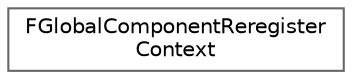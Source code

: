 digraph "Graphical Class Hierarchy"
{
 // INTERACTIVE_SVG=YES
 // LATEX_PDF_SIZE
  bgcolor="transparent";
  edge [fontname=Helvetica,fontsize=10,labelfontname=Helvetica,labelfontsize=10];
  node [fontname=Helvetica,fontsize=10,shape=box,height=0.2,width=0.4];
  rankdir="LR";
  Node0 [id="Node000000",label="FGlobalComponentReregister\lContext",height=0.2,width=0.4,color="grey40", fillcolor="white", style="filled",URL="$da/dd9/classFGlobalComponentReregisterContext.html",tooltip="Removes all components from their scenes for the lifetime of the class."];
}
